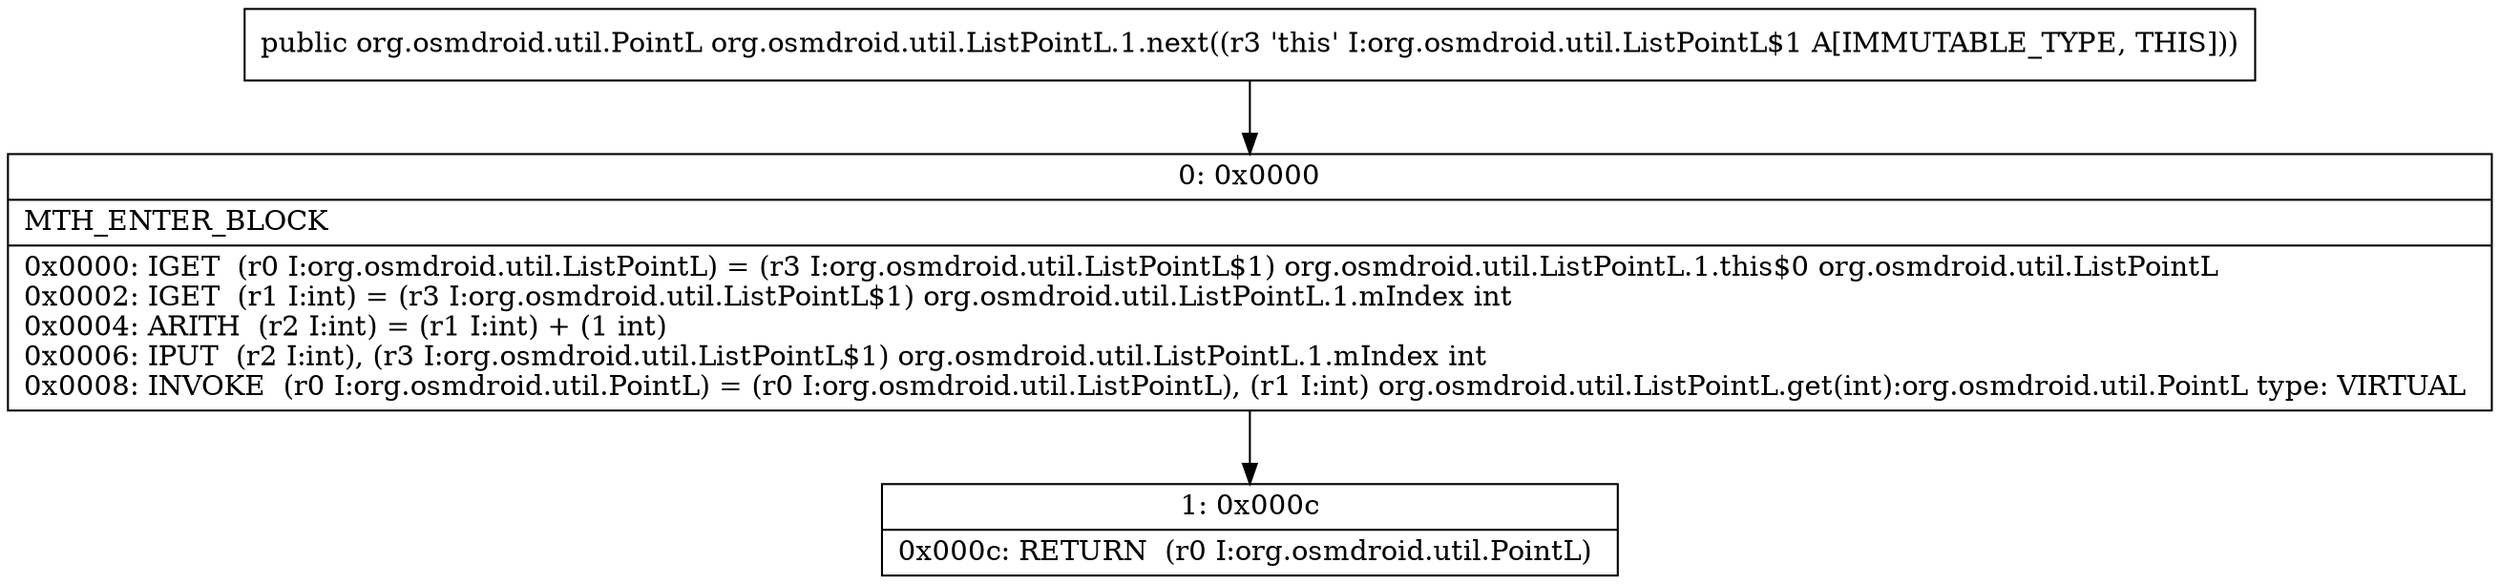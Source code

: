 digraph "CFG fororg.osmdroid.util.ListPointL.1.next()Lorg\/osmdroid\/util\/PointL;" {
Node_0 [shape=record,label="{0\:\ 0x0000|MTH_ENTER_BLOCK\l|0x0000: IGET  (r0 I:org.osmdroid.util.ListPointL) = (r3 I:org.osmdroid.util.ListPointL$1) org.osmdroid.util.ListPointL.1.this$0 org.osmdroid.util.ListPointL \l0x0002: IGET  (r1 I:int) = (r3 I:org.osmdroid.util.ListPointL$1) org.osmdroid.util.ListPointL.1.mIndex int \l0x0004: ARITH  (r2 I:int) = (r1 I:int) + (1 int) \l0x0006: IPUT  (r2 I:int), (r3 I:org.osmdroid.util.ListPointL$1) org.osmdroid.util.ListPointL.1.mIndex int \l0x0008: INVOKE  (r0 I:org.osmdroid.util.PointL) = (r0 I:org.osmdroid.util.ListPointL), (r1 I:int) org.osmdroid.util.ListPointL.get(int):org.osmdroid.util.PointL type: VIRTUAL \l}"];
Node_1 [shape=record,label="{1\:\ 0x000c|0x000c: RETURN  (r0 I:org.osmdroid.util.PointL) \l}"];
MethodNode[shape=record,label="{public org.osmdroid.util.PointL org.osmdroid.util.ListPointL.1.next((r3 'this' I:org.osmdroid.util.ListPointL$1 A[IMMUTABLE_TYPE, THIS])) }"];
MethodNode -> Node_0;
Node_0 -> Node_1;
}

